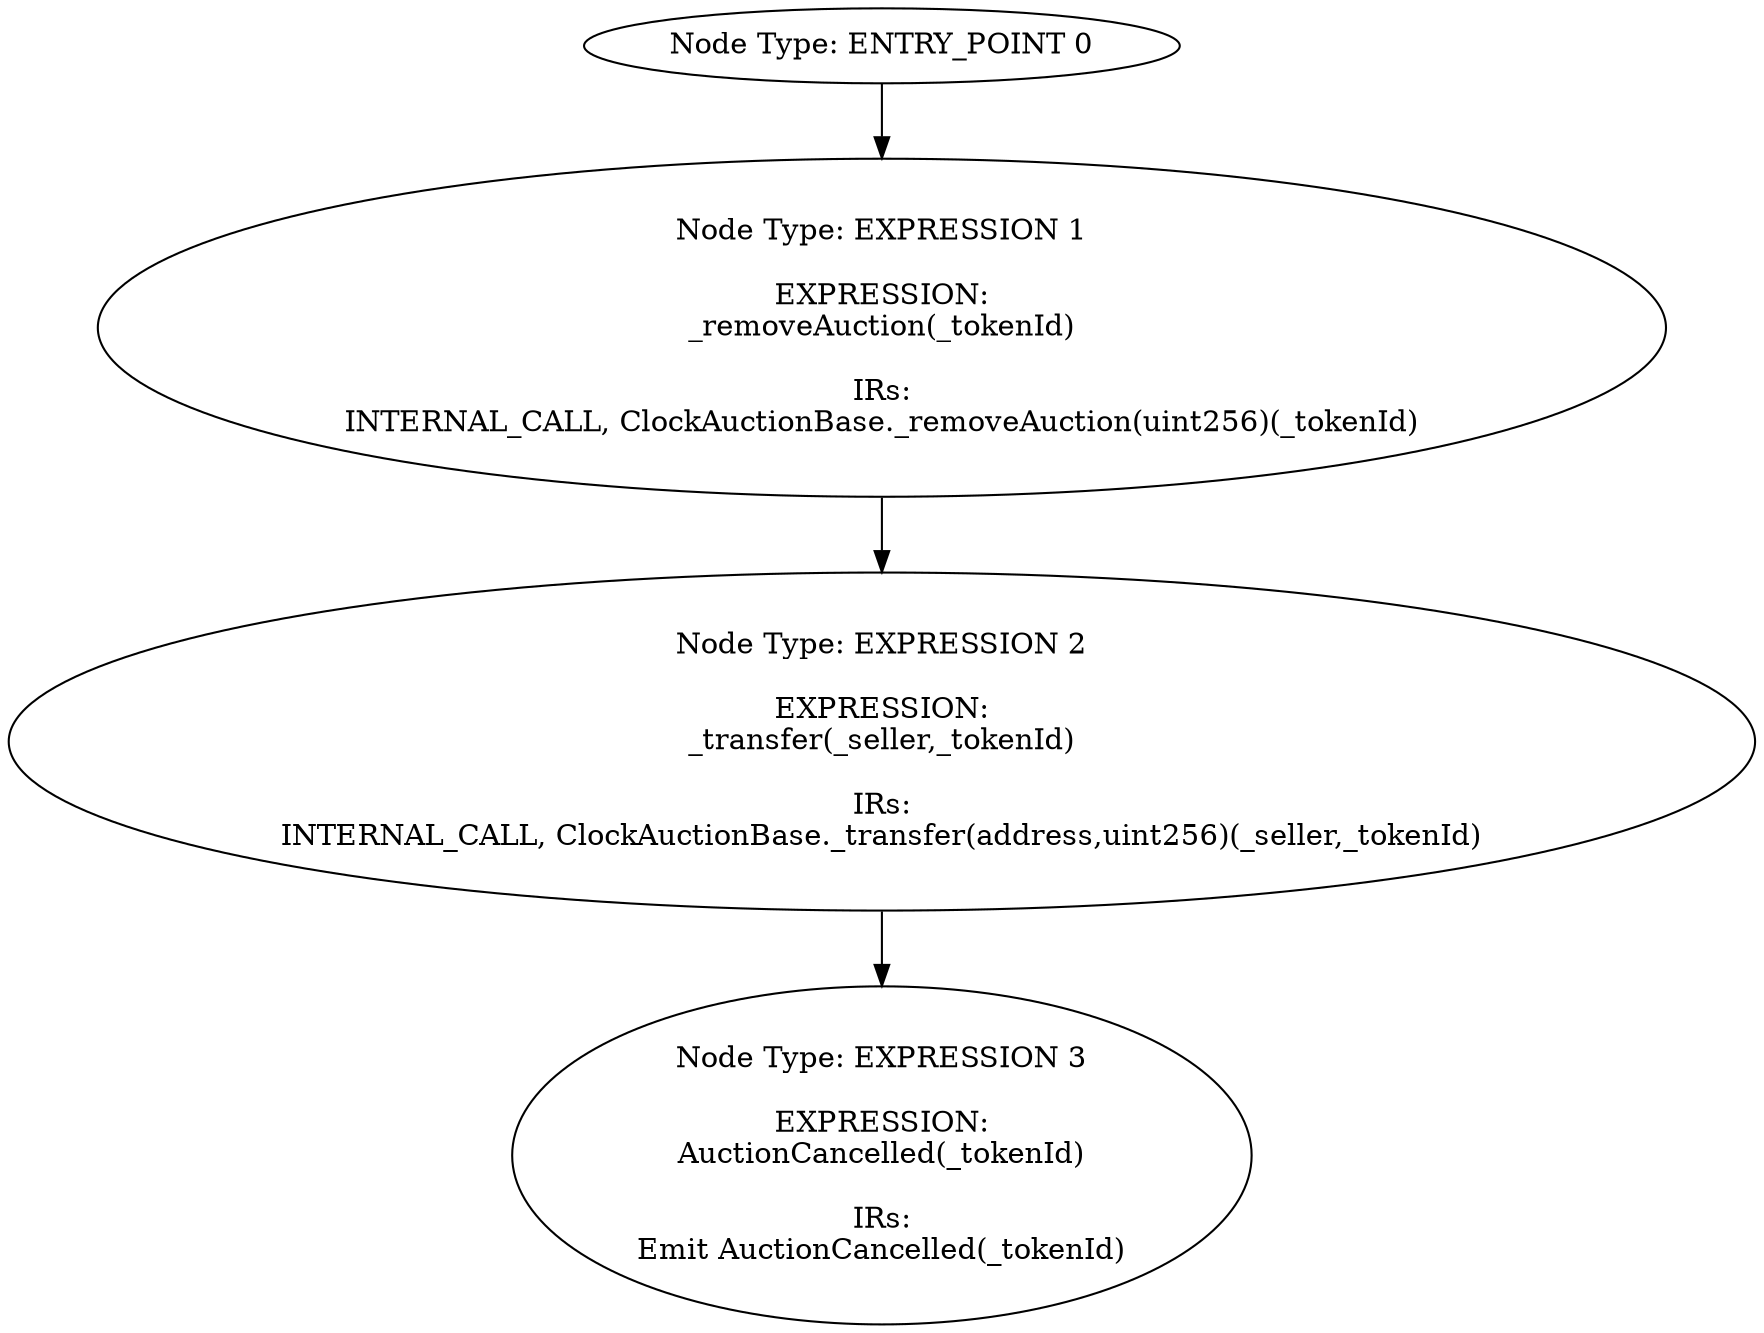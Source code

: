 digraph{
0[label="Node Type: ENTRY_POINT 0
"];
0->1;
1[label="Node Type: EXPRESSION 1

EXPRESSION:
_removeAuction(_tokenId)

IRs:
INTERNAL_CALL, ClockAuctionBase._removeAuction(uint256)(_tokenId)"];
1->2;
2[label="Node Type: EXPRESSION 2

EXPRESSION:
_transfer(_seller,_tokenId)

IRs:
INTERNAL_CALL, ClockAuctionBase._transfer(address,uint256)(_seller,_tokenId)"];
2->3;
3[label="Node Type: EXPRESSION 3

EXPRESSION:
AuctionCancelled(_tokenId)

IRs:
Emit AuctionCancelled(_tokenId)"];
}
